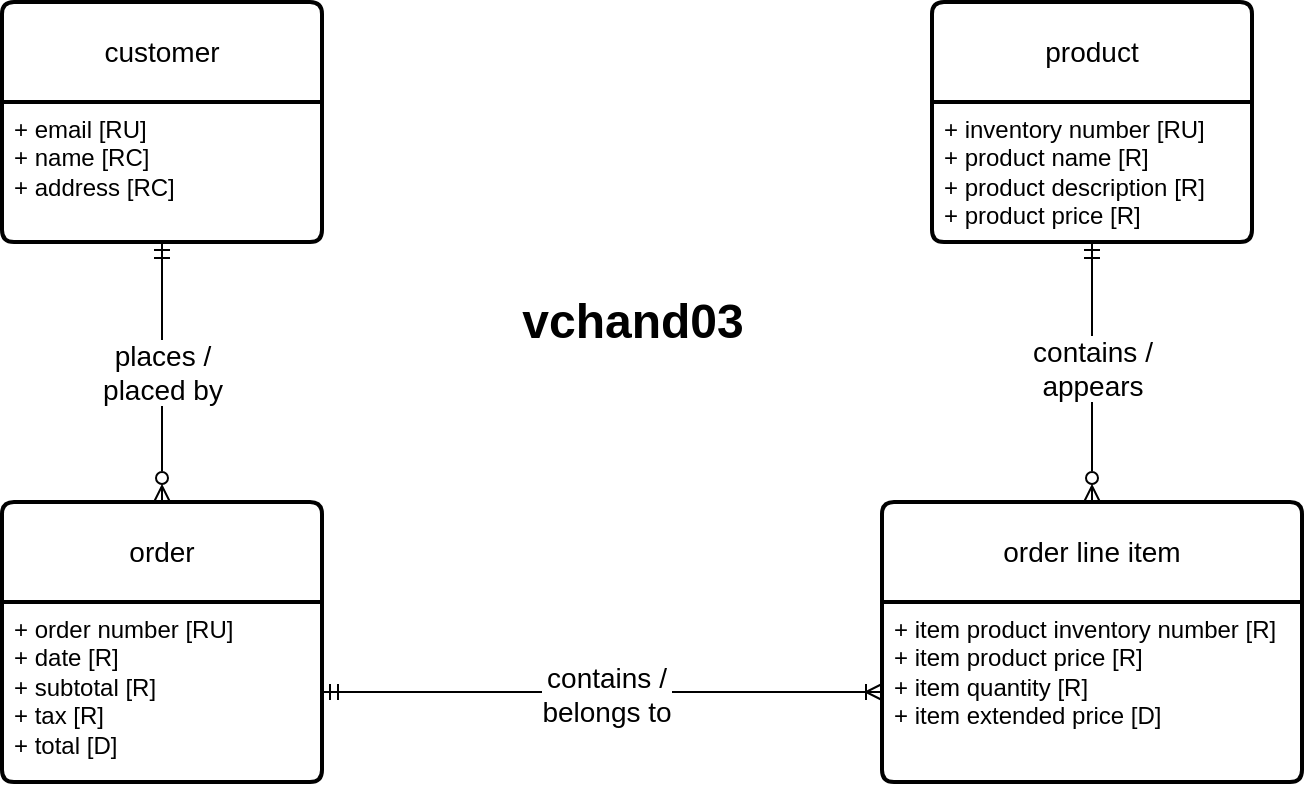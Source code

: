 <mxfile version="23.1.8" type="device">
  <diagram name="Page-1" id="dXqrgspqBH_7uR5wYW7A">
    <mxGraphModel dx="734" dy="492" grid="1" gridSize="10" guides="1" tooltips="1" connect="1" arrows="1" fold="1" page="1" pageScale="1" pageWidth="850" pageHeight="1100" math="0" shadow="0">
      <root>
        <mxCell id="0" />
        <mxCell id="1" parent="0" />
        <mxCell id="2MvyOYAqEBYD22P4mAEp-1" value="customer" style="swimlane;childLayout=stackLayout;horizontal=1;startSize=50;horizontalStack=0;rounded=1;fontSize=14;fontStyle=0;strokeWidth=2;resizeParent=0;resizeLast=1;shadow=0;dashed=0;align=center;arcSize=4;whiteSpace=wrap;html=1;" vertex="1" parent="1">
          <mxGeometry x="100" y="120" width="160" height="120" as="geometry" />
        </mxCell>
        <mxCell id="2MvyOYAqEBYD22P4mAEp-2" value="+ email [RU]&lt;br&gt;+ name [RC]&lt;br&gt;+ address [RC]" style="align=left;strokeColor=none;fillColor=none;spacingLeft=4;fontSize=12;verticalAlign=top;resizable=0;rotatable=0;part=1;html=1;" vertex="1" parent="2MvyOYAqEBYD22P4mAEp-1">
          <mxGeometry y="50" width="160" height="70" as="geometry" />
        </mxCell>
        <mxCell id="2MvyOYAqEBYD22P4mAEp-3" value="product" style="swimlane;childLayout=stackLayout;horizontal=1;startSize=50;horizontalStack=0;rounded=1;fontSize=14;fontStyle=0;strokeWidth=2;resizeParent=0;resizeLast=1;shadow=0;dashed=0;align=center;arcSize=4;whiteSpace=wrap;html=1;" vertex="1" parent="1">
          <mxGeometry x="565" y="120" width="160" height="120" as="geometry" />
        </mxCell>
        <mxCell id="2MvyOYAqEBYD22P4mAEp-4" value="+ inventory number [RU]&amp;nbsp;&lt;br&gt;+ product name [R]&lt;br&gt;+ product description [R]&lt;br&gt;+ product price [R]" style="align=left;strokeColor=none;fillColor=none;spacingLeft=4;fontSize=12;verticalAlign=top;resizable=0;rotatable=0;part=1;html=1;" vertex="1" parent="2MvyOYAqEBYD22P4mAEp-3">
          <mxGeometry y="50" width="160" height="70" as="geometry" />
        </mxCell>
        <mxCell id="2MvyOYAqEBYD22P4mAEp-9" style="edgeStyle=orthogonalEdgeStyle;rounded=0;orthogonalLoop=1;jettySize=auto;html=1;entryX=0.5;entryY=1;entryDx=0;entryDy=0;endArrow=ERmandOne;endFill=0;startArrow=ERzeroToMany;startFill=0;" edge="1" parent="1" source="2MvyOYAqEBYD22P4mAEp-5" target="2MvyOYAqEBYD22P4mAEp-2">
          <mxGeometry relative="1" as="geometry" />
        </mxCell>
        <mxCell id="2MvyOYAqEBYD22P4mAEp-12" value="&lt;font style=&quot;font-size: 14px;&quot;&gt;places /&lt;br&gt;placed by&lt;/font&gt;" style="edgeLabel;html=1;align=center;verticalAlign=middle;resizable=0;points=[];" vertex="1" connectable="0" parent="2MvyOYAqEBYD22P4mAEp-9">
          <mxGeometry relative="1" as="geometry">
            <mxPoint as="offset" />
          </mxGeometry>
        </mxCell>
        <mxCell id="2MvyOYAqEBYD22P4mAEp-5" value="order" style="swimlane;childLayout=stackLayout;horizontal=1;startSize=50;horizontalStack=0;rounded=1;fontSize=14;fontStyle=0;strokeWidth=2;resizeParent=0;resizeLast=1;shadow=0;dashed=0;align=center;arcSize=4;whiteSpace=wrap;html=1;" vertex="1" parent="1">
          <mxGeometry x="100" y="370" width="160" height="140" as="geometry" />
        </mxCell>
        <mxCell id="2MvyOYAqEBYD22P4mAEp-6" value="+ order number [RU]&lt;br&gt;+ date [R]&lt;br&gt;+ subtotal [R]&lt;br&gt;+ tax [R]&lt;br&gt;+ total [D]&lt;br&gt;&lt;div&gt;&lt;br&gt;&lt;/div&gt;" style="align=left;strokeColor=none;fillColor=none;spacingLeft=4;fontSize=12;verticalAlign=top;resizable=0;rotatable=0;part=1;html=1;" vertex="1" parent="2MvyOYAqEBYD22P4mAEp-5">
          <mxGeometry y="50" width="160" height="90" as="geometry" />
        </mxCell>
        <mxCell id="2MvyOYAqEBYD22P4mAEp-7" value="order line item" style="swimlane;childLayout=stackLayout;horizontal=1;startSize=50;horizontalStack=0;rounded=1;fontSize=14;fontStyle=0;strokeWidth=2;resizeParent=0;resizeLast=1;shadow=0;dashed=0;align=center;arcSize=4;whiteSpace=wrap;html=1;" vertex="1" parent="1">
          <mxGeometry x="540" y="370" width="210" height="140" as="geometry" />
        </mxCell>
        <mxCell id="2MvyOYAqEBYD22P4mAEp-8" value="+ item product inventory number [R]&lt;br&gt;+ item product price [R]&lt;br&gt;+ item quantity [R]&lt;br&gt;+ item extended price [D]" style="align=left;strokeColor=none;fillColor=none;spacingLeft=4;fontSize=12;verticalAlign=top;resizable=0;rotatable=0;part=1;html=1;" vertex="1" parent="2MvyOYAqEBYD22P4mAEp-7">
          <mxGeometry y="50" width="210" height="90" as="geometry" />
        </mxCell>
        <mxCell id="2MvyOYAqEBYD22P4mAEp-10" style="edgeStyle=orthogonalEdgeStyle;rounded=0;orthogonalLoop=1;jettySize=auto;html=1;entryX=0;entryY=0.5;entryDx=0;entryDy=0;endArrow=ERoneToMany;endFill=0;startArrow=ERmandOne;startFill=0;" edge="1" parent="1" source="2MvyOYAqEBYD22P4mAEp-6" target="2MvyOYAqEBYD22P4mAEp-8">
          <mxGeometry relative="1" as="geometry" />
        </mxCell>
        <mxCell id="2MvyOYAqEBYD22P4mAEp-13" value="&lt;font style=&quot;font-size: 14px;&quot;&gt;contains /&lt;br&gt;belongs to&lt;br&gt;&lt;/font&gt;" style="edgeLabel;html=1;align=center;verticalAlign=middle;resizable=0;points=[];" vertex="1" connectable="0" parent="2MvyOYAqEBYD22P4mAEp-10">
          <mxGeometry x="0.014" y="-1" relative="1" as="geometry">
            <mxPoint as="offset" />
          </mxGeometry>
        </mxCell>
        <mxCell id="2MvyOYAqEBYD22P4mAEp-11" style="edgeStyle=orthogonalEdgeStyle;rounded=0;orthogonalLoop=1;jettySize=auto;html=1;entryX=0.5;entryY=1;entryDx=0;entryDy=0;endArrow=ERmandOne;endFill=0;startArrow=ERzeroToMany;startFill=0;" edge="1" parent="1" source="2MvyOYAqEBYD22P4mAEp-7" target="2MvyOYAqEBYD22P4mAEp-4">
          <mxGeometry relative="1" as="geometry">
            <Array as="points">
              <mxPoint x="645" y="270" />
              <mxPoint x="645" y="270" />
            </Array>
          </mxGeometry>
        </mxCell>
        <mxCell id="2MvyOYAqEBYD22P4mAEp-15" value="&lt;font style=&quot;font-size: 14px;&quot;&gt;contains /&lt;br style=&quot;border-color: var(--border-color);&quot;&gt;appears&lt;/font&gt;" style="edgeLabel;html=1;align=center;verticalAlign=middle;resizable=0;points=[];" vertex="1" connectable="0" parent="2MvyOYAqEBYD22P4mAEp-11">
          <mxGeometry x="0.031" relative="1" as="geometry">
            <mxPoint as="offset" />
          </mxGeometry>
        </mxCell>
        <mxCell id="2MvyOYAqEBYD22P4mAEp-16" value="&lt;font size=&quot;1&quot; style=&quot;&quot;&gt;&lt;b style=&quot;font-size: 24px;&quot;&gt;vchand03&lt;/b&gt;&lt;/font&gt;" style="text;html=1;align=center;verticalAlign=middle;resizable=0;points=[];autosize=1;strokeColor=none;fillColor=none;" vertex="1" parent="1">
          <mxGeometry x="350" y="260" width="130" height="40" as="geometry" />
        </mxCell>
      </root>
    </mxGraphModel>
  </diagram>
</mxfile>
